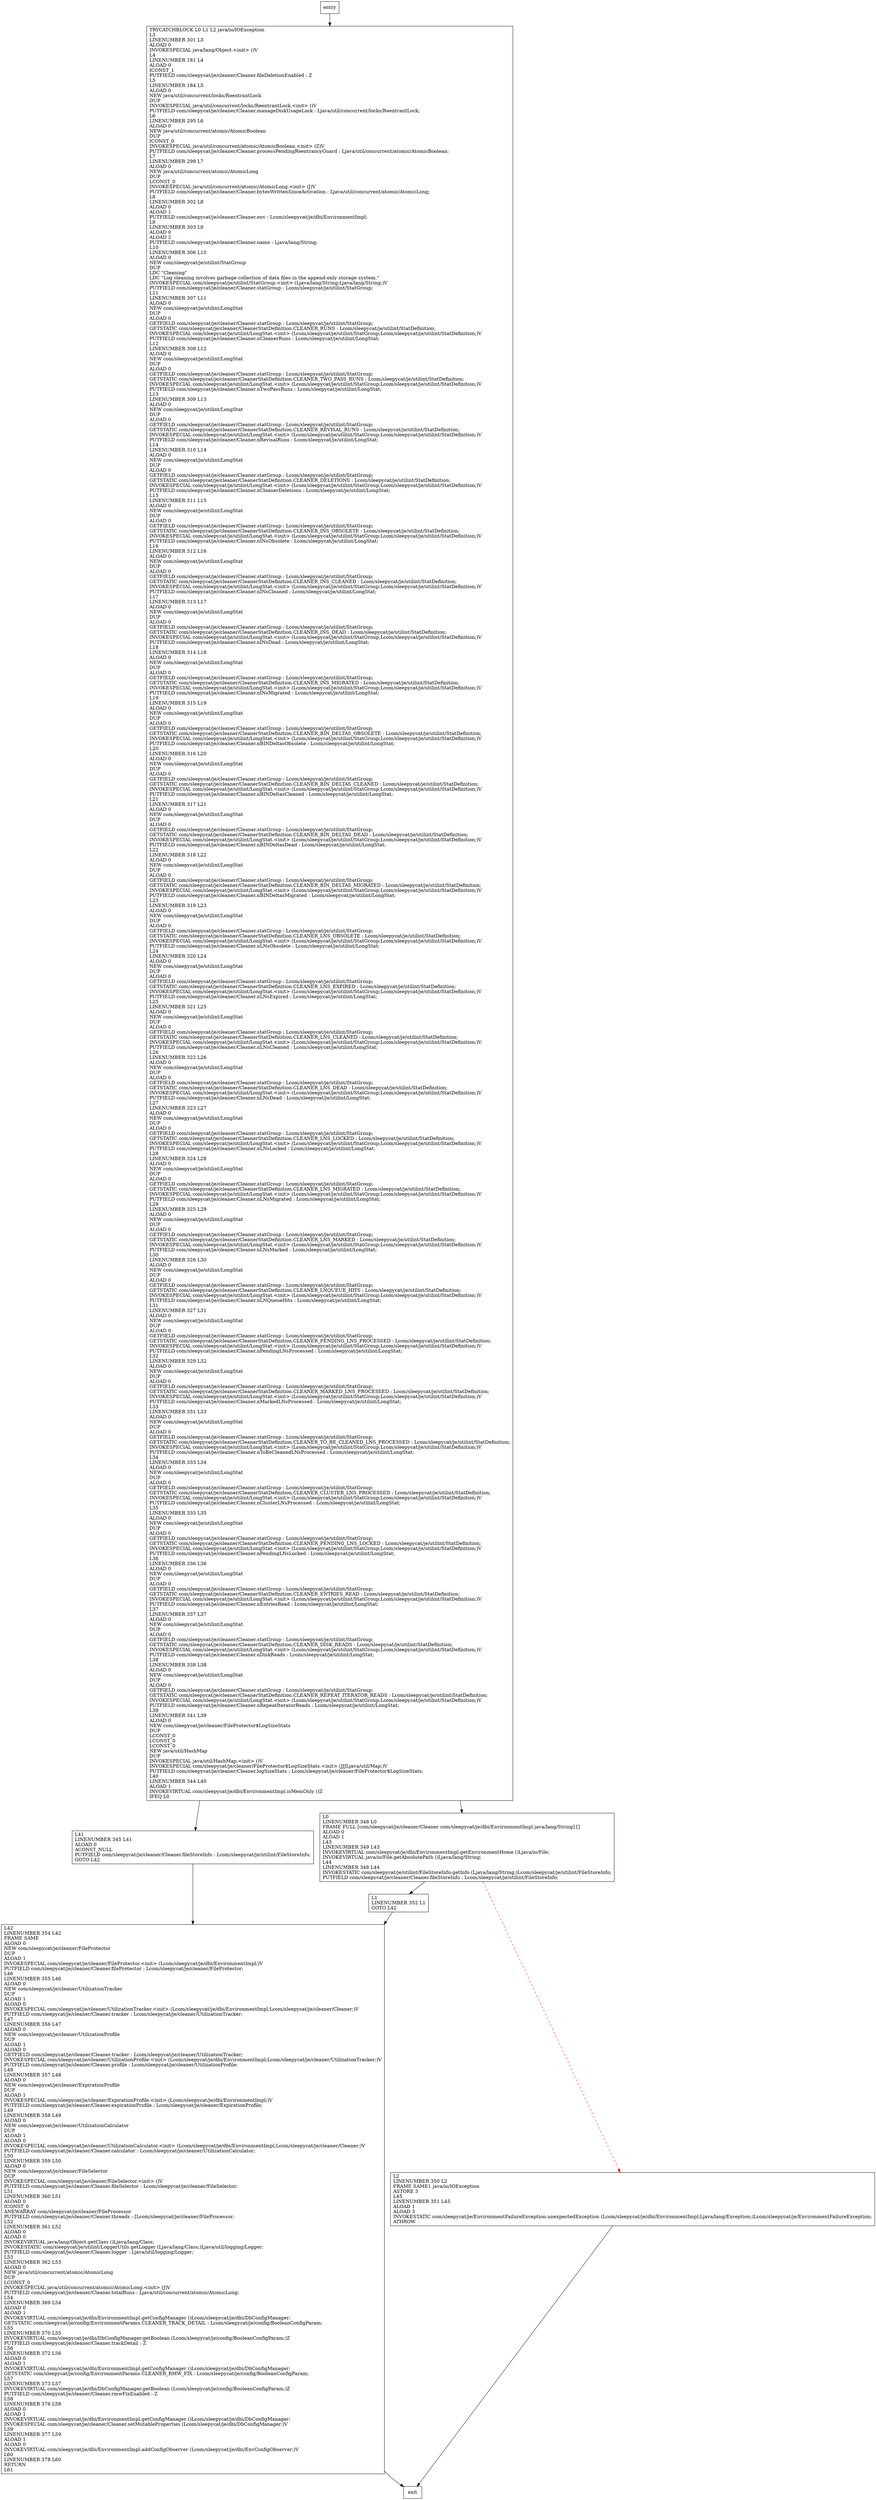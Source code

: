 digraph <init> {
node [shape=record];
1500108905 [label="L42\lLINENUMBER 354 L42\lFRAME SAME\lALOAD 0\lNEW com/sleepycat/je/cleaner/FileProtector\lDUP\lALOAD 1\lINVOKESPECIAL com/sleepycat/je/cleaner/FileProtector.\<init\> (Lcom/sleepycat/je/dbi/EnvironmentImpl;)V\lPUTFIELD com/sleepycat/je/cleaner/Cleaner.fileProtector : Lcom/sleepycat/je/cleaner/FileProtector;\lL46\lLINENUMBER 355 L46\lALOAD 0\lNEW com/sleepycat/je/cleaner/UtilizationTracker\lDUP\lALOAD 1\lALOAD 0\lINVOKESPECIAL com/sleepycat/je/cleaner/UtilizationTracker.\<init\> (Lcom/sleepycat/je/dbi/EnvironmentImpl;Lcom/sleepycat/je/cleaner/Cleaner;)V\lPUTFIELD com/sleepycat/je/cleaner/Cleaner.tracker : Lcom/sleepycat/je/cleaner/UtilizationTracker;\lL47\lLINENUMBER 356 L47\lALOAD 0\lNEW com/sleepycat/je/cleaner/UtilizationProfile\lDUP\lALOAD 1\lALOAD 0\lGETFIELD com/sleepycat/je/cleaner/Cleaner.tracker : Lcom/sleepycat/je/cleaner/UtilizationTracker;\lINVOKESPECIAL com/sleepycat/je/cleaner/UtilizationProfile.\<init\> (Lcom/sleepycat/je/dbi/EnvironmentImpl;Lcom/sleepycat/je/cleaner/UtilizationTracker;)V\lPUTFIELD com/sleepycat/je/cleaner/Cleaner.profile : Lcom/sleepycat/je/cleaner/UtilizationProfile;\lL48\lLINENUMBER 357 L48\lALOAD 0\lNEW com/sleepycat/je/cleaner/ExpirationProfile\lDUP\lALOAD 1\lINVOKESPECIAL com/sleepycat/je/cleaner/ExpirationProfile.\<init\> (Lcom/sleepycat/je/dbi/EnvironmentImpl;)V\lPUTFIELD com/sleepycat/je/cleaner/Cleaner.expirationProfile : Lcom/sleepycat/je/cleaner/ExpirationProfile;\lL49\lLINENUMBER 358 L49\lALOAD 0\lNEW com/sleepycat/je/cleaner/UtilizationCalculator\lDUP\lALOAD 1\lALOAD 0\lINVOKESPECIAL com/sleepycat/je/cleaner/UtilizationCalculator.\<init\> (Lcom/sleepycat/je/dbi/EnvironmentImpl;Lcom/sleepycat/je/cleaner/Cleaner;)V\lPUTFIELD com/sleepycat/je/cleaner/Cleaner.calculator : Lcom/sleepycat/je/cleaner/UtilizationCalculator;\lL50\lLINENUMBER 359 L50\lALOAD 0\lNEW com/sleepycat/je/cleaner/FileSelector\lDUP\lINVOKESPECIAL com/sleepycat/je/cleaner/FileSelector.\<init\> ()V\lPUTFIELD com/sleepycat/je/cleaner/Cleaner.fileSelector : Lcom/sleepycat/je/cleaner/FileSelector;\lL51\lLINENUMBER 360 L51\lALOAD 0\lICONST_0\lANEWARRAY com/sleepycat/je/cleaner/FileProcessor\lPUTFIELD com/sleepycat/je/cleaner/Cleaner.threads : [Lcom/sleepycat/je/cleaner/FileProcessor;\lL52\lLINENUMBER 361 L52\lALOAD 0\lALOAD 0\lINVOKEVIRTUAL java/lang/Object.getClass ()Ljava/lang/Class;\lINVOKESTATIC com/sleepycat/je/utilint/LoggerUtils.getLogger (Ljava/lang/Class;)Ljava/util/logging/Logger;\lPUTFIELD com/sleepycat/je/cleaner/Cleaner.logger : Ljava/util/logging/Logger;\lL53\lLINENUMBER 362 L53\lALOAD 0\lNEW java/util/concurrent/atomic/AtomicLong\lDUP\lLCONST_0\lINVOKESPECIAL java/util/concurrent/atomic/AtomicLong.\<init\> (J)V\lPUTFIELD com/sleepycat/je/cleaner/Cleaner.totalRuns : Ljava/util/concurrent/atomic/AtomicLong;\lL54\lLINENUMBER 369 L54\lALOAD 0\lALOAD 1\lINVOKEVIRTUAL com/sleepycat/je/dbi/EnvironmentImpl.getConfigManager ()Lcom/sleepycat/je/dbi/DbConfigManager;\lGETSTATIC com/sleepycat/je/config/EnvironmentParams.CLEANER_TRACK_DETAIL : Lcom/sleepycat/je/config/BooleanConfigParam;\lL55\lLINENUMBER 370 L55\lINVOKEVIRTUAL com/sleepycat/je/dbi/DbConfigManager.getBoolean (Lcom/sleepycat/je/config/BooleanConfigParam;)Z\lPUTFIELD com/sleepycat/je/cleaner/Cleaner.trackDetail : Z\lL56\lLINENUMBER 372 L56\lALOAD 0\lALOAD 1\lINVOKEVIRTUAL com/sleepycat/je/dbi/EnvironmentImpl.getConfigManager ()Lcom/sleepycat/je/dbi/DbConfigManager;\lGETSTATIC com/sleepycat/je/config/EnvironmentParams.CLEANER_RMW_FIX : Lcom/sleepycat/je/config/BooleanConfigParam;\lL57\lLINENUMBER 373 L57\lINVOKEVIRTUAL com/sleepycat/je/dbi/DbConfigManager.getBoolean (Lcom/sleepycat/je/config/BooleanConfigParam;)Z\lPUTFIELD com/sleepycat/je/cleaner/Cleaner.rmwFixEnabled : Z\lL58\lLINENUMBER 376 L58\lALOAD 0\lALOAD 1\lINVOKEVIRTUAL com/sleepycat/je/dbi/EnvironmentImpl.getConfigManager ()Lcom/sleepycat/je/dbi/DbConfigManager;\lINVOKESPECIAL com/sleepycat/je/cleaner/Cleaner.setMutableProperties (Lcom/sleepycat/je/dbi/DbConfigManager;)V\lL59\lLINENUMBER 377 L59\lALOAD 1\lALOAD 0\lINVOKEVIRTUAL com/sleepycat/je/dbi/EnvironmentImpl.addConfigObserver (Lcom/sleepycat/je/dbi/EnvConfigObserver;)V\lL60\lLINENUMBER 378 L60\lRETURN\lL61\l"];
1682697492 [label="L1\lLINENUMBER 352 L1\lGOTO L42\l"];
1626511572 [label="L41\lLINENUMBER 345 L41\lALOAD 0\lACONST_NULL\lPUTFIELD com/sleepycat/je/cleaner/Cleaner.fileStoreInfo : Lcom/sleepycat/je/utilint/FileStoreInfo;\lGOTO L42\l"];
1939487057 [label="TRYCATCHBLOCK L0 L1 L2 java/io/IOException\lL3\lLINENUMBER 301 L3\lALOAD 0\lINVOKESPECIAL java/lang/Object.\<init\> ()V\lL4\lLINENUMBER 181 L4\lALOAD 0\lICONST_1\lPUTFIELD com/sleepycat/je/cleaner/Cleaner.fileDeletionEnabled : Z\lL5\lLINENUMBER 184 L5\lALOAD 0\lNEW java/util/concurrent/locks/ReentrantLock\lDUP\lINVOKESPECIAL java/util/concurrent/locks/ReentrantLock.\<init\> ()V\lPUTFIELD com/sleepycat/je/cleaner/Cleaner.manageDiskUsageLock : Ljava/util/concurrent/locks/ReentrantLock;\lL6\lLINENUMBER 295 L6\lALOAD 0\lNEW java/util/concurrent/atomic/AtomicBoolean\lDUP\lICONST_0\lINVOKESPECIAL java/util/concurrent/atomic/AtomicBoolean.\<init\> (Z)V\lPUTFIELD com/sleepycat/je/cleaner/Cleaner.processPendingReentrancyGuard : Ljava/util/concurrent/atomic/AtomicBoolean;\lL7\lLINENUMBER 299 L7\lALOAD 0\lNEW java/util/concurrent/atomic/AtomicLong\lDUP\lLCONST_0\lINVOKESPECIAL java/util/concurrent/atomic/AtomicLong.\<init\> (J)V\lPUTFIELD com/sleepycat/je/cleaner/Cleaner.bytesWrittenSinceActivation : Ljava/util/concurrent/atomic/AtomicLong;\lL8\lLINENUMBER 302 L8\lALOAD 0\lALOAD 1\lPUTFIELD com/sleepycat/je/cleaner/Cleaner.env : Lcom/sleepycat/je/dbi/EnvironmentImpl;\lL9\lLINENUMBER 303 L9\lALOAD 0\lALOAD 2\lPUTFIELD com/sleepycat/je/cleaner/Cleaner.name : Ljava/lang/String;\lL10\lLINENUMBER 306 L10\lALOAD 0\lNEW com/sleepycat/je/utilint/StatGroup\lDUP\lLDC \"Cleaning\"\lLDC \"Log cleaning involves garbage collection of data files in the append-only storage system.\"\lINVOKESPECIAL com/sleepycat/je/utilint/StatGroup.\<init\> (Ljava/lang/String;Ljava/lang/String;)V\lPUTFIELD com/sleepycat/je/cleaner/Cleaner.statGroup : Lcom/sleepycat/je/utilint/StatGroup;\lL11\lLINENUMBER 307 L11\lALOAD 0\lNEW com/sleepycat/je/utilint/LongStat\lDUP\lALOAD 0\lGETFIELD com/sleepycat/je/cleaner/Cleaner.statGroup : Lcom/sleepycat/je/utilint/StatGroup;\lGETSTATIC com/sleepycat/je/cleaner/CleanerStatDefinition.CLEANER_RUNS : Lcom/sleepycat/je/utilint/StatDefinition;\lINVOKESPECIAL com/sleepycat/je/utilint/LongStat.\<init\> (Lcom/sleepycat/je/utilint/StatGroup;Lcom/sleepycat/je/utilint/StatDefinition;)V\lPUTFIELD com/sleepycat/je/cleaner/Cleaner.nCleanerRuns : Lcom/sleepycat/je/utilint/LongStat;\lL12\lLINENUMBER 308 L12\lALOAD 0\lNEW com/sleepycat/je/utilint/LongStat\lDUP\lALOAD 0\lGETFIELD com/sleepycat/je/cleaner/Cleaner.statGroup : Lcom/sleepycat/je/utilint/StatGroup;\lGETSTATIC com/sleepycat/je/cleaner/CleanerStatDefinition.CLEANER_TWO_PASS_RUNS : Lcom/sleepycat/je/utilint/StatDefinition;\lINVOKESPECIAL com/sleepycat/je/utilint/LongStat.\<init\> (Lcom/sleepycat/je/utilint/StatGroup;Lcom/sleepycat/je/utilint/StatDefinition;)V\lPUTFIELD com/sleepycat/je/cleaner/Cleaner.nTwoPassRuns : Lcom/sleepycat/je/utilint/LongStat;\lL13\lLINENUMBER 309 L13\lALOAD 0\lNEW com/sleepycat/je/utilint/LongStat\lDUP\lALOAD 0\lGETFIELD com/sleepycat/je/cleaner/Cleaner.statGroup : Lcom/sleepycat/je/utilint/StatGroup;\lGETSTATIC com/sleepycat/je/cleaner/CleanerStatDefinition.CLEANER_REVISAL_RUNS : Lcom/sleepycat/je/utilint/StatDefinition;\lINVOKESPECIAL com/sleepycat/je/utilint/LongStat.\<init\> (Lcom/sleepycat/je/utilint/StatGroup;Lcom/sleepycat/je/utilint/StatDefinition;)V\lPUTFIELD com/sleepycat/je/cleaner/Cleaner.nRevisalRuns : Lcom/sleepycat/je/utilint/LongStat;\lL14\lLINENUMBER 310 L14\lALOAD 0\lNEW com/sleepycat/je/utilint/LongStat\lDUP\lALOAD 0\lGETFIELD com/sleepycat/je/cleaner/Cleaner.statGroup : Lcom/sleepycat/je/utilint/StatGroup;\lGETSTATIC com/sleepycat/je/cleaner/CleanerStatDefinition.CLEANER_DELETIONS : Lcom/sleepycat/je/utilint/StatDefinition;\lINVOKESPECIAL com/sleepycat/je/utilint/LongStat.\<init\> (Lcom/sleepycat/je/utilint/StatGroup;Lcom/sleepycat/je/utilint/StatDefinition;)V\lPUTFIELD com/sleepycat/je/cleaner/Cleaner.nCleanerDeletions : Lcom/sleepycat/je/utilint/LongStat;\lL15\lLINENUMBER 311 L15\lALOAD 0\lNEW com/sleepycat/je/utilint/LongStat\lDUP\lALOAD 0\lGETFIELD com/sleepycat/je/cleaner/Cleaner.statGroup : Lcom/sleepycat/je/utilint/StatGroup;\lGETSTATIC com/sleepycat/je/cleaner/CleanerStatDefinition.CLEANER_INS_OBSOLETE : Lcom/sleepycat/je/utilint/StatDefinition;\lINVOKESPECIAL com/sleepycat/je/utilint/LongStat.\<init\> (Lcom/sleepycat/je/utilint/StatGroup;Lcom/sleepycat/je/utilint/StatDefinition;)V\lPUTFIELD com/sleepycat/je/cleaner/Cleaner.nINsObsolete : Lcom/sleepycat/je/utilint/LongStat;\lL16\lLINENUMBER 312 L16\lALOAD 0\lNEW com/sleepycat/je/utilint/LongStat\lDUP\lALOAD 0\lGETFIELD com/sleepycat/je/cleaner/Cleaner.statGroup : Lcom/sleepycat/je/utilint/StatGroup;\lGETSTATIC com/sleepycat/je/cleaner/CleanerStatDefinition.CLEANER_INS_CLEANED : Lcom/sleepycat/je/utilint/StatDefinition;\lINVOKESPECIAL com/sleepycat/je/utilint/LongStat.\<init\> (Lcom/sleepycat/je/utilint/StatGroup;Lcom/sleepycat/je/utilint/StatDefinition;)V\lPUTFIELD com/sleepycat/je/cleaner/Cleaner.nINsCleaned : Lcom/sleepycat/je/utilint/LongStat;\lL17\lLINENUMBER 313 L17\lALOAD 0\lNEW com/sleepycat/je/utilint/LongStat\lDUP\lALOAD 0\lGETFIELD com/sleepycat/je/cleaner/Cleaner.statGroup : Lcom/sleepycat/je/utilint/StatGroup;\lGETSTATIC com/sleepycat/je/cleaner/CleanerStatDefinition.CLEANER_INS_DEAD : Lcom/sleepycat/je/utilint/StatDefinition;\lINVOKESPECIAL com/sleepycat/je/utilint/LongStat.\<init\> (Lcom/sleepycat/je/utilint/StatGroup;Lcom/sleepycat/je/utilint/StatDefinition;)V\lPUTFIELD com/sleepycat/je/cleaner/Cleaner.nINsDead : Lcom/sleepycat/je/utilint/LongStat;\lL18\lLINENUMBER 314 L18\lALOAD 0\lNEW com/sleepycat/je/utilint/LongStat\lDUP\lALOAD 0\lGETFIELD com/sleepycat/je/cleaner/Cleaner.statGroup : Lcom/sleepycat/je/utilint/StatGroup;\lGETSTATIC com/sleepycat/je/cleaner/CleanerStatDefinition.CLEANER_INS_MIGRATED : Lcom/sleepycat/je/utilint/StatDefinition;\lINVOKESPECIAL com/sleepycat/je/utilint/LongStat.\<init\> (Lcom/sleepycat/je/utilint/StatGroup;Lcom/sleepycat/je/utilint/StatDefinition;)V\lPUTFIELD com/sleepycat/je/cleaner/Cleaner.nINsMigrated : Lcom/sleepycat/je/utilint/LongStat;\lL19\lLINENUMBER 315 L19\lALOAD 0\lNEW com/sleepycat/je/utilint/LongStat\lDUP\lALOAD 0\lGETFIELD com/sleepycat/je/cleaner/Cleaner.statGroup : Lcom/sleepycat/je/utilint/StatGroup;\lGETSTATIC com/sleepycat/je/cleaner/CleanerStatDefinition.CLEANER_BIN_DELTAS_OBSOLETE : Lcom/sleepycat/je/utilint/StatDefinition;\lINVOKESPECIAL com/sleepycat/je/utilint/LongStat.\<init\> (Lcom/sleepycat/je/utilint/StatGroup;Lcom/sleepycat/je/utilint/StatDefinition;)V\lPUTFIELD com/sleepycat/je/cleaner/Cleaner.nBINDeltasObsolete : Lcom/sleepycat/je/utilint/LongStat;\lL20\lLINENUMBER 316 L20\lALOAD 0\lNEW com/sleepycat/je/utilint/LongStat\lDUP\lALOAD 0\lGETFIELD com/sleepycat/je/cleaner/Cleaner.statGroup : Lcom/sleepycat/je/utilint/StatGroup;\lGETSTATIC com/sleepycat/je/cleaner/CleanerStatDefinition.CLEANER_BIN_DELTAS_CLEANED : Lcom/sleepycat/je/utilint/StatDefinition;\lINVOKESPECIAL com/sleepycat/je/utilint/LongStat.\<init\> (Lcom/sleepycat/je/utilint/StatGroup;Lcom/sleepycat/je/utilint/StatDefinition;)V\lPUTFIELD com/sleepycat/je/cleaner/Cleaner.nBINDeltasCleaned : Lcom/sleepycat/je/utilint/LongStat;\lL21\lLINENUMBER 317 L21\lALOAD 0\lNEW com/sleepycat/je/utilint/LongStat\lDUP\lALOAD 0\lGETFIELD com/sleepycat/je/cleaner/Cleaner.statGroup : Lcom/sleepycat/je/utilint/StatGroup;\lGETSTATIC com/sleepycat/je/cleaner/CleanerStatDefinition.CLEANER_BIN_DELTAS_DEAD : Lcom/sleepycat/je/utilint/StatDefinition;\lINVOKESPECIAL com/sleepycat/je/utilint/LongStat.\<init\> (Lcom/sleepycat/je/utilint/StatGroup;Lcom/sleepycat/je/utilint/StatDefinition;)V\lPUTFIELD com/sleepycat/je/cleaner/Cleaner.nBINDeltasDead : Lcom/sleepycat/je/utilint/LongStat;\lL22\lLINENUMBER 318 L22\lALOAD 0\lNEW com/sleepycat/je/utilint/LongStat\lDUP\lALOAD 0\lGETFIELD com/sleepycat/je/cleaner/Cleaner.statGroup : Lcom/sleepycat/je/utilint/StatGroup;\lGETSTATIC com/sleepycat/je/cleaner/CleanerStatDefinition.CLEANER_BIN_DELTAS_MIGRATED : Lcom/sleepycat/je/utilint/StatDefinition;\lINVOKESPECIAL com/sleepycat/je/utilint/LongStat.\<init\> (Lcom/sleepycat/je/utilint/StatGroup;Lcom/sleepycat/je/utilint/StatDefinition;)V\lPUTFIELD com/sleepycat/je/cleaner/Cleaner.nBINDeltasMigrated : Lcom/sleepycat/je/utilint/LongStat;\lL23\lLINENUMBER 319 L23\lALOAD 0\lNEW com/sleepycat/je/utilint/LongStat\lDUP\lALOAD 0\lGETFIELD com/sleepycat/je/cleaner/Cleaner.statGroup : Lcom/sleepycat/je/utilint/StatGroup;\lGETSTATIC com/sleepycat/je/cleaner/CleanerStatDefinition.CLEANER_LNS_OBSOLETE : Lcom/sleepycat/je/utilint/StatDefinition;\lINVOKESPECIAL com/sleepycat/je/utilint/LongStat.\<init\> (Lcom/sleepycat/je/utilint/StatGroup;Lcom/sleepycat/je/utilint/StatDefinition;)V\lPUTFIELD com/sleepycat/je/cleaner/Cleaner.nLNsObsolete : Lcom/sleepycat/je/utilint/LongStat;\lL24\lLINENUMBER 320 L24\lALOAD 0\lNEW com/sleepycat/je/utilint/LongStat\lDUP\lALOAD 0\lGETFIELD com/sleepycat/je/cleaner/Cleaner.statGroup : Lcom/sleepycat/je/utilint/StatGroup;\lGETSTATIC com/sleepycat/je/cleaner/CleanerStatDefinition.CLEANER_LNS_EXPIRED : Lcom/sleepycat/je/utilint/StatDefinition;\lINVOKESPECIAL com/sleepycat/je/utilint/LongStat.\<init\> (Lcom/sleepycat/je/utilint/StatGroup;Lcom/sleepycat/je/utilint/StatDefinition;)V\lPUTFIELD com/sleepycat/je/cleaner/Cleaner.nLNsExpired : Lcom/sleepycat/je/utilint/LongStat;\lL25\lLINENUMBER 321 L25\lALOAD 0\lNEW com/sleepycat/je/utilint/LongStat\lDUP\lALOAD 0\lGETFIELD com/sleepycat/je/cleaner/Cleaner.statGroup : Lcom/sleepycat/je/utilint/StatGroup;\lGETSTATIC com/sleepycat/je/cleaner/CleanerStatDefinition.CLEANER_LNS_CLEANED : Lcom/sleepycat/je/utilint/StatDefinition;\lINVOKESPECIAL com/sleepycat/je/utilint/LongStat.\<init\> (Lcom/sleepycat/je/utilint/StatGroup;Lcom/sleepycat/je/utilint/StatDefinition;)V\lPUTFIELD com/sleepycat/je/cleaner/Cleaner.nLNsCleaned : Lcom/sleepycat/je/utilint/LongStat;\lL26\lLINENUMBER 322 L26\lALOAD 0\lNEW com/sleepycat/je/utilint/LongStat\lDUP\lALOAD 0\lGETFIELD com/sleepycat/je/cleaner/Cleaner.statGroup : Lcom/sleepycat/je/utilint/StatGroup;\lGETSTATIC com/sleepycat/je/cleaner/CleanerStatDefinition.CLEANER_LNS_DEAD : Lcom/sleepycat/je/utilint/StatDefinition;\lINVOKESPECIAL com/sleepycat/je/utilint/LongStat.\<init\> (Lcom/sleepycat/je/utilint/StatGroup;Lcom/sleepycat/je/utilint/StatDefinition;)V\lPUTFIELD com/sleepycat/je/cleaner/Cleaner.nLNsDead : Lcom/sleepycat/je/utilint/LongStat;\lL27\lLINENUMBER 323 L27\lALOAD 0\lNEW com/sleepycat/je/utilint/LongStat\lDUP\lALOAD 0\lGETFIELD com/sleepycat/je/cleaner/Cleaner.statGroup : Lcom/sleepycat/je/utilint/StatGroup;\lGETSTATIC com/sleepycat/je/cleaner/CleanerStatDefinition.CLEANER_LNS_LOCKED : Lcom/sleepycat/je/utilint/StatDefinition;\lINVOKESPECIAL com/sleepycat/je/utilint/LongStat.\<init\> (Lcom/sleepycat/je/utilint/StatGroup;Lcom/sleepycat/je/utilint/StatDefinition;)V\lPUTFIELD com/sleepycat/je/cleaner/Cleaner.nLNsLocked : Lcom/sleepycat/je/utilint/LongStat;\lL28\lLINENUMBER 324 L28\lALOAD 0\lNEW com/sleepycat/je/utilint/LongStat\lDUP\lALOAD 0\lGETFIELD com/sleepycat/je/cleaner/Cleaner.statGroup : Lcom/sleepycat/je/utilint/StatGroup;\lGETSTATIC com/sleepycat/je/cleaner/CleanerStatDefinition.CLEANER_LNS_MIGRATED : Lcom/sleepycat/je/utilint/StatDefinition;\lINVOKESPECIAL com/sleepycat/je/utilint/LongStat.\<init\> (Lcom/sleepycat/je/utilint/StatGroup;Lcom/sleepycat/je/utilint/StatDefinition;)V\lPUTFIELD com/sleepycat/je/cleaner/Cleaner.nLNsMigrated : Lcom/sleepycat/je/utilint/LongStat;\lL29\lLINENUMBER 325 L29\lALOAD 0\lNEW com/sleepycat/je/utilint/LongStat\lDUP\lALOAD 0\lGETFIELD com/sleepycat/je/cleaner/Cleaner.statGroup : Lcom/sleepycat/je/utilint/StatGroup;\lGETSTATIC com/sleepycat/je/cleaner/CleanerStatDefinition.CLEANER_LNS_MARKED : Lcom/sleepycat/je/utilint/StatDefinition;\lINVOKESPECIAL com/sleepycat/je/utilint/LongStat.\<init\> (Lcom/sleepycat/je/utilint/StatGroup;Lcom/sleepycat/je/utilint/StatDefinition;)V\lPUTFIELD com/sleepycat/je/cleaner/Cleaner.nLNsMarked : Lcom/sleepycat/je/utilint/LongStat;\lL30\lLINENUMBER 326 L30\lALOAD 0\lNEW com/sleepycat/je/utilint/LongStat\lDUP\lALOAD 0\lGETFIELD com/sleepycat/je/cleaner/Cleaner.statGroup : Lcom/sleepycat/je/utilint/StatGroup;\lGETSTATIC com/sleepycat/je/cleaner/CleanerStatDefinition.CLEANER_LNQUEUE_HITS : Lcom/sleepycat/je/utilint/StatDefinition;\lINVOKESPECIAL com/sleepycat/je/utilint/LongStat.\<init\> (Lcom/sleepycat/je/utilint/StatGroup;Lcom/sleepycat/je/utilint/StatDefinition;)V\lPUTFIELD com/sleepycat/je/cleaner/Cleaner.nLNQueueHits : Lcom/sleepycat/je/utilint/LongStat;\lL31\lLINENUMBER 327 L31\lALOAD 0\lNEW com/sleepycat/je/utilint/LongStat\lDUP\lALOAD 0\lGETFIELD com/sleepycat/je/cleaner/Cleaner.statGroup : Lcom/sleepycat/je/utilint/StatGroup;\lGETSTATIC com/sleepycat/je/cleaner/CleanerStatDefinition.CLEANER_PENDING_LNS_PROCESSED : Lcom/sleepycat/je/utilint/StatDefinition;\lINVOKESPECIAL com/sleepycat/je/utilint/LongStat.\<init\> (Lcom/sleepycat/je/utilint/StatGroup;Lcom/sleepycat/je/utilint/StatDefinition;)V\lPUTFIELD com/sleepycat/je/cleaner/Cleaner.nPendingLNsProcessed : Lcom/sleepycat/je/utilint/LongStat;\lL32\lLINENUMBER 329 L32\lALOAD 0\lNEW com/sleepycat/je/utilint/LongStat\lDUP\lALOAD 0\lGETFIELD com/sleepycat/je/cleaner/Cleaner.statGroup : Lcom/sleepycat/je/utilint/StatGroup;\lGETSTATIC com/sleepycat/je/cleaner/CleanerStatDefinition.CLEANER_MARKED_LNS_PROCESSED : Lcom/sleepycat/je/utilint/StatDefinition;\lINVOKESPECIAL com/sleepycat/je/utilint/LongStat.\<init\> (Lcom/sleepycat/je/utilint/StatGroup;Lcom/sleepycat/je/utilint/StatDefinition;)V\lPUTFIELD com/sleepycat/je/cleaner/Cleaner.nMarkedLNsProcessed : Lcom/sleepycat/je/utilint/LongStat;\lL33\lLINENUMBER 331 L33\lALOAD 0\lNEW com/sleepycat/je/utilint/LongStat\lDUP\lALOAD 0\lGETFIELD com/sleepycat/je/cleaner/Cleaner.statGroup : Lcom/sleepycat/je/utilint/StatGroup;\lGETSTATIC com/sleepycat/je/cleaner/CleanerStatDefinition.CLEANER_TO_BE_CLEANED_LNS_PROCESSED : Lcom/sleepycat/je/utilint/StatDefinition;\lINVOKESPECIAL com/sleepycat/je/utilint/LongStat.\<init\> (Lcom/sleepycat/je/utilint/StatGroup;Lcom/sleepycat/je/utilint/StatDefinition;)V\lPUTFIELD com/sleepycat/je/cleaner/Cleaner.nToBeCleanedLNsProcessed : Lcom/sleepycat/je/utilint/LongStat;\lL34\lLINENUMBER 333 L34\lALOAD 0\lNEW com/sleepycat/je/utilint/LongStat\lDUP\lALOAD 0\lGETFIELD com/sleepycat/je/cleaner/Cleaner.statGroup : Lcom/sleepycat/je/utilint/StatGroup;\lGETSTATIC com/sleepycat/je/cleaner/CleanerStatDefinition.CLEANER_CLUSTER_LNS_PROCESSED : Lcom/sleepycat/je/utilint/StatDefinition;\lINVOKESPECIAL com/sleepycat/je/utilint/LongStat.\<init\> (Lcom/sleepycat/je/utilint/StatGroup;Lcom/sleepycat/je/utilint/StatDefinition;)V\lPUTFIELD com/sleepycat/je/cleaner/Cleaner.nClusterLNsProcessed : Lcom/sleepycat/je/utilint/LongStat;\lL35\lLINENUMBER 335 L35\lALOAD 0\lNEW com/sleepycat/je/utilint/LongStat\lDUP\lALOAD 0\lGETFIELD com/sleepycat/je/cleaner/Cleaner.statGroup : Lcom/sleepycat/je/utilint/StatGroup;\lGETSTATIC com/sleepycat/je/cleaner/CleanerStatDefinition.CLEANER_PENDING_LNS_LOCKED : Lcom/sleepycat/je/utilint/StatDefinition;\lINVOKESPECIAL com/sleepycat/je/utilint/LongStat.\<init\> (Lcom/sleepycat/je/utilint/StatGroup;Lcom/sleepycat/je/utilint/StatDefinition;)V\lPUTFIELD com/sleepycat/je/cleaner/Cleaner.nPendingLNsLocked : Lcom/sleepycat/je/utilint/LongStat;\lL36\lLINENUMBER 336 L36\lALOAD 0\lNEW com/sleepycat/je/utilint/LongStat\lDUP\lALOAD 0\lGETFIELD com/sleepycat/je/cleaner/Cleaner.statGroup : Lcom/sleepycat/je/utilint/StatGroup;\lGETSTATIC com/sleepycat/je/cleaner/CleanerStatDefinition.CLEANER_ENTRIES_READ : Lcom/sleepycat/je/utilint/StatDefinition;\lINVOKESPECIAL com/sleepycat/je/utilint/LongStat.\<init\> (Lcom/sleepycat/je/utilint/StatGroup;Lcom/sleepycat/je/utilint/StatDefinition;)V\lPUTFIELD com/sleepycat/je/cleaner/Cleaner.nEntriesRead : Lcom/sleepycat/je/utilint/LongStat;\lL37\lLINENUMBER 337 L37\lALOAD 0\lNEW com/sleepycat/je/utilint/LongStat\lDUP\lALOAD 0\lGETFIELD com/sleepycat/je/cleaner/Cleaner.statGroup : Lcom/sleepycat/je/utilint/StatGroup;\lGETSTATIC com/sleepycat/je/cleaner/CleanerStatDefinition.CLEANER_DISK_READS : Lcom/sleepycat/je/utilint/StatDefinition;\lINVOKESPECIAL com/sleepycat/je/utilint/LongStat.\<init\> (Lcom/sleepycat/je/utilint/StatGroup;Lcom/sleepycat/je/utilint/StatDefinition;)V\lPUTFIELD com/sleepycat/je/cleaner/Cleaner.nDiskReads : Lcom/sleepycat/je/utilint/LongStat;\lL38\lLINENUMBER 338 L38\lALOAD 0\lNEW com/sleepycat/je/utilint/LongStat\lDUP\lALOAD 0\lGETFIELD com/sleepycat/je/cleaner/Cleaner.statGroup : Lcom/sleepycat/je/utilint/StatGroup;\lGETSTATIC com/sleepycat/je/cleaner/CleanerStatDefinition.CLEANER_REPEAT_ITERATOR_READS : Lcom/sleepycat/je/utilint/StatDefinition;\lINVOKESPECIAL com/sleepycat/je/utilint/LongStat.\<init\> (Lcom/sleepycat/je/utilint/StatGroup;Lcom/sleepycat/je/utilint/StatDefinition;)V\lPUTFIELD com/sleepycat/je/cleaner/Cleaner.nRepeatIteratorReads : Lcom/sleepycat/je/utilint/LongStat;\lL39\lLINENUMBER 341 L39\lALOAD 0\lNEW com/sleepycat/je/cleaner/FileProtector$LogSizeStats\lDUP\lLCONST_0\lLCONST_0\lLCONST_0\lNEW java/util/HashMap\lDUP\lINVOKESPECIAL java/util/HashMap.\<init\> ()V\lINVOKESPECIAL com/sleepycat/je/cleaner/FileProtector$LogSizeStats.\<init\> (JJJLjava/util/Map;)V\lPUTFIELD com/sleepycat/je/cleaner/Cleaner.logSizeStats : Lcom/sleepycat/je/cleaner/FileProtector$LogSizeStats;\lL40\lLINENUMBER 344 L40\lALOAD 1\lINVOKEVIRTUAL com/sleepycat/je/dbi/EnvironmentImpl.isMemOnly ()Z\lIFEQ L0\l"];
957355613 [label="L0\lLINENUMBER 348 L0\lFRAME FULL [com/sleepycat/je/cleaner/Cleaner com/sleepycat/je/dbi/EnvironmentImpl java/lang/String] []\lALOAD 0\lALOAD 1\lL43\lLINENUMBER 349 L43\lINVOKEVIRTUAL com/sleepycat/je/dbi/EnvironmentImpl.getEnvironmentHome ()Ljava/io/File;\lINVOKEVIRTUAL java/io/File.getAbsolutePath ()Ljava/lang/String;\lL44\lLINENUMBER 348 L44\lINVOKESTATIC com/sleepycat/je/utilint/FileStoreInfo.getInfo (Ljava/lang/String;)Lcom/sleepycat/je/utilint/FileStoreInfo;\lPUTFIELD com/sleepycat/je/cleaner/Cleaner.fileStoreInfo : Lcom/sleepycat/je/utilint/FileStoreInfo;\l"];
1115709796 [label="L2\lLINENUMBER 350 L2\lFRAME SAME1 java/io/IOException\lASTORE 3\lL45\lLINENUMBER 351 L45\lALOAD 1\lALOAD 3\lINVOKESTATIC com/sleepycat/je/EnvironmentFailureException.unexpectedException (Lcom/sleepycat/je/dbi/EnvironmentImpl;Ljava/lang/Exception;)Lcom/sleepycat/je/EnvironmentFailureException;\lATHROW\l"];
entry;
exit;
1500108905 -> exit
entry -> 1939487057
1682697492 -> 1500108905
1626511572 -> 1500108905
1939487057 -> 1626511572
1939487057 -> 957355613
957355613 -> 1682697492
957355613 -> 1115709796 [style=dashed, color=red]
1115709796 -> exit
}
